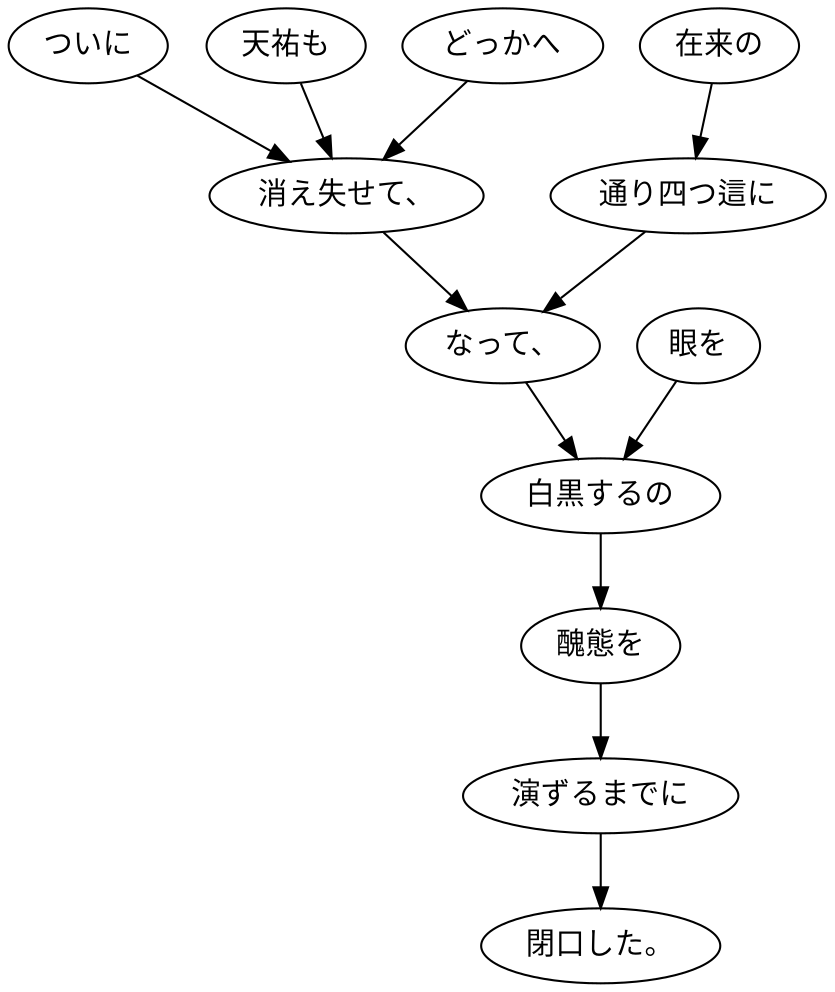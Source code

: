 digraph graph638 {
	node0 [label="ついに"];
	node1 [label="天祐も"];
	node2 [label="どっかへ"];
	node3 [label="消え失せて、"];
	node4 [label="在来の"];
	node5 [label="通り四つ這に"];
	node6 [label="なって、"];
	node7 [label="眼を"];
	node8 [label="白黒するの"];
	node9 [label="醜態を"];
	node10 [label="演ずるまでに"];
	node11 [label="閉口した。"];
	node0 -> node3;
	node1 -> node3;
	node2 -> node3;
	node3 -> node6;
	node4 -> node5;
	node5 -> node6;
	node6 -> node8;
	node7 -> node8;
	node8 -> node9;
	node9 -> node10;
	node10 -> node11;
}
